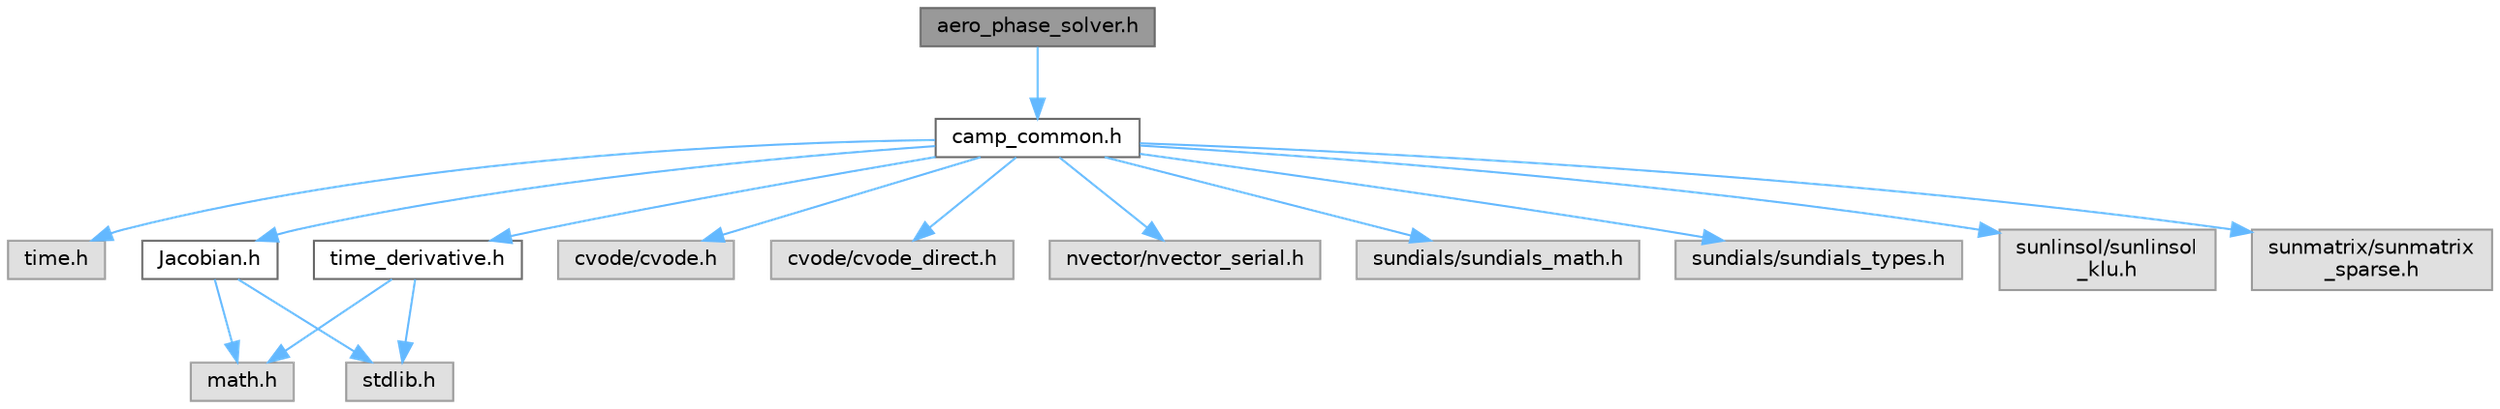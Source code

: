 digraph "aero_phase_solver.h"
{
 // LATEX_PDF_SIZE
  bgcolor="transparent";
  edge [fontname=Helvetica,fontsize=10,labelfontname=Helvetica,labelfontsize=10];
  node [fontname=Helvetica,fontsize=10,shape=box,height=0.2,width=0.4];
  Node1 [label="aero_phase_solver.h",height=0.2,width=0.4,color="gray40", fillcolor="grey60", style="filled", fontcolor="black",tooltip="Header file for aerosol phase functions."];
  Node1 -> Node2 [color="steelblue1",style="solid"];
  Node2 [label="camp_common.h",height=0.2,width=0.4,color="grey40", fillcolor="white", style="filled",URL="$camp__common_8h.html",tooltip="Header file for common constants and structures."];
  Node2 -> Node3 [color="steelblue1",style="solid"];
  Node3 [label="time.h",height=0.2,width=0.4,color="grey60", fillcolor="#E0E0E0", style="filled",tooltip=" "];
  Node2 -> Node4 [color="steelblue1",style="solid"];
  Node4 [label="Jacobian.h",height=0.2,width=0.4,color="grey40", fillcolor="white", style="filled",URL="$_jacobian_8h.html",tooltip="Header for the Jacobian structure and related functions."];
  Node4 -> Node5 [color="steelblue1",style="solid"];
  Node5 [label="math.h",height=0.2,width=0.4,color="grey60", fillcolor="#E0E0E0", style="filled",tooltip=" "];
  Node4 -> Node6 [color="steelblue1",style="solid"];
  Node6 [label="stdlib.h",height=0.2,width=0.4,color="grey60", fillcolor="#E0E0E0", style="filled",tooltip=" "];
  Node2 -> Node7 [color="steelblue1",style="solid"];
  Node7 [label="time_derivative.h",height=0.2,width=0.4,color="grey40", fillcolor="white", style="filled",URL="$time__derivative_8h.html",tooltip="Header for the time derivative structure and related functions."];
  Node7 -> Node5 [color="steelblue1",style="solid"];
  Node7 -> Node6 [color="steelblue1",style="solid"];
  Node2 -> Node8 [color="steelblue1",style="solid"];
  Node8 [label="cvode/cvode.h",height=0.2,width=0.4,color="grey60", fillcolor="#E0E0E0", style="filled",tooltip=" "];
  Node2 -> Node9 [color="steelblue1",style="solid"];
  Node9 [label="cvode/cvode_direct.h",height=0.2,width=0.4,color="grey60", fillcolor="#E0E0E0", style="filled",tooltip=" "];
  Node2 -> Node10 [color="steelblue1",style="solid"];
  Node10 [label="nvector/nvector_serial.h",height=0.2,width=0.4,color="grey60", fillcolor="#E0E0E0", style="filled",tooltip=" "];
  Node2 -> Node11 [color="steelblue1",style="solid"];
  Node11 [label="sundials/sundials_math.h",height=0.2,width=0.4,color="grey60", fillcolor="#E0E0E0", style="filled",tooltip=" "];
  Node2 -> Node12 [color="steelblue1",style="solid"];
  Node12 [label="sundials/sundials_types.h",height=0.2,width=0.4,color="grey60", fillcolor="#E0E0E0", style="filled",tooltip=" "];
  Node2 -> Node13 [color="steelblue1",style="solid"];
  Node13 [label="sunlinsol/sunlinsol\l_klu.h",height=0.2,width=0.4,color="grey60", fillcolor="#E0E0E0", style="filled",tooltip=" "];
  Node2 -> Node14 [color="steelblue1",style="solid"];
  Node14 [label="sunmatrix/sunmatrix\l_sparse.h",height=0.2,width=0.4,color="grey60", fillcolor="#E0E0E0", style="filled",tooltip=" "];
}
